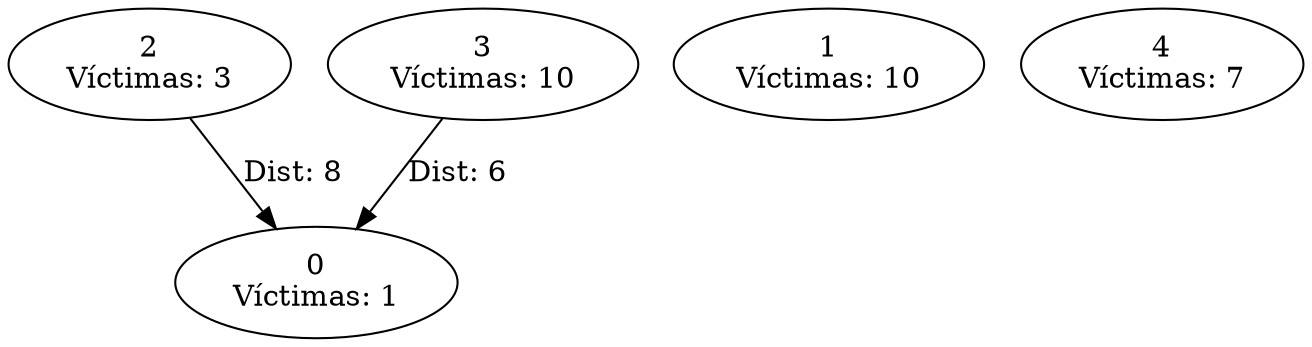 digraph G {
0 [label="0\nVíctimas: 1"];
1 [label="1\nVíctimas: 10"];
2 [label="2\nVíctimas: 3"];
3 [label="3\nVíctimas: 10"];
4 [label="4\nVíctimas: 7"];
2 -> 0 [label="Dist: 8"];
3 -> 0 [label="Dist: 6"];
}
